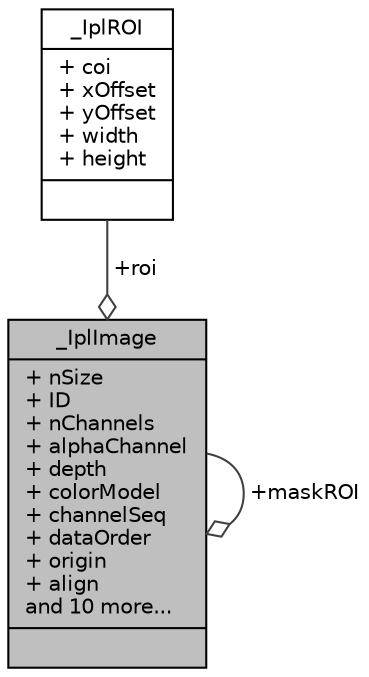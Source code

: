 digraph "_IplImage"
{
 // LATEX_PDF_SIZE
  edge [fontname="Helvetica",fontsize="10",labelfontname="Helvetica",labelfontsize="10"];
  node [fontname="Helvetica",fontsize="10",shape=record];
  Node1 [label="{_IplImage\n|+ nSize\l+ ID\l+ nChannels\l+ alphaChannel\l+ depth\l+ colorModel\l+ channelSeq\l+ dataOrder\l+ origin\l+ align\land 10 more...\l|}",height=0.2,width=0.4,color="black", fillcolor="grey75", style="filled", fontcolor="black",tooltip=" "];
  Node2 -> Node1 [color="grey25",fontsize="10",style="solid",label=" +roi" ,arrowhead="odiamond",fontname="Helvetica"];
  Node2 [label="{_IplROI\n|+ coi\l+ xOffset\l+ yOffset\l+ width\l+ height\l|}",height=0.2,width=0.4,color="black", fillcolor="white", style="filled",URL="$struct___ipl_r_o_i.html",tooltip=" "];
  Node1 -> Node1 [color="grey25",fontsize="10",style="solid",label=" +maskROI" ,arrowhead="odiamond",fontname="Helvetica"];
}
